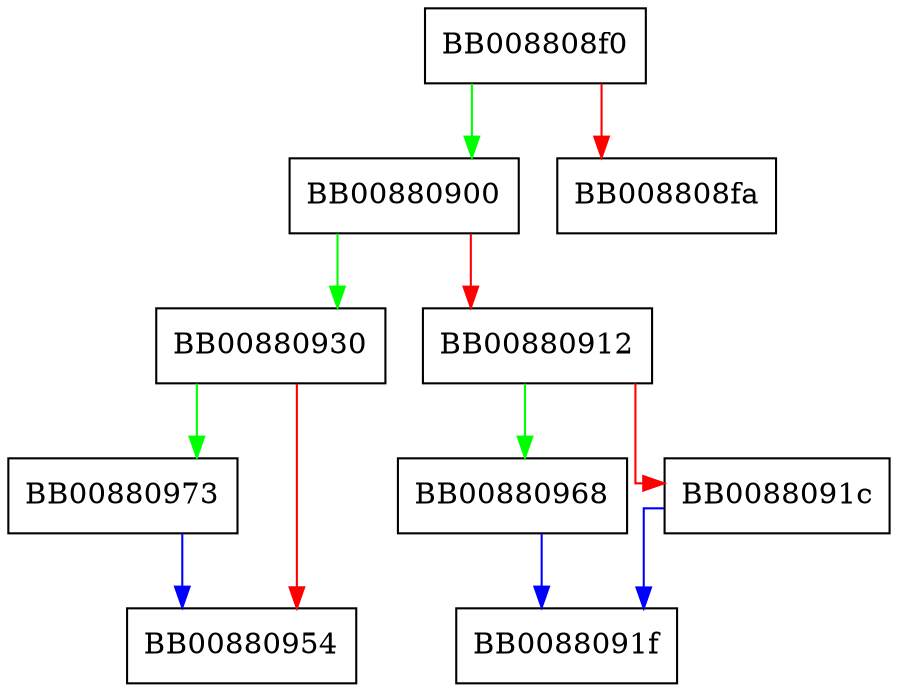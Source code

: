 digraph _IO_file_underflow_mmap {
  node [shape="box"];
  graph [splines=ortho];
  BB008808f0 -> BB00880900 [color="green"];
  BB008808f0 -> BB008808fa [color="red"];
  BB00880900 -> BB00880930 [color="green"];
  BB00880900 -> BB00880912 [color="red"];
  BB00880912 -> BB00880968 [color="green"];
  BB00880912 -> BB0088091c [color="red"];
  BB0088091c -> BB0088091f [color="blue"];
  BB00880930 -> BB00880973 [color="green"];
  BB00880930 -> BB00880954 [color="red"];
  BB00880968 -> BB0088091f [color="blue"];
  BB00880973 -> BB00880954 [color="blue"];
}